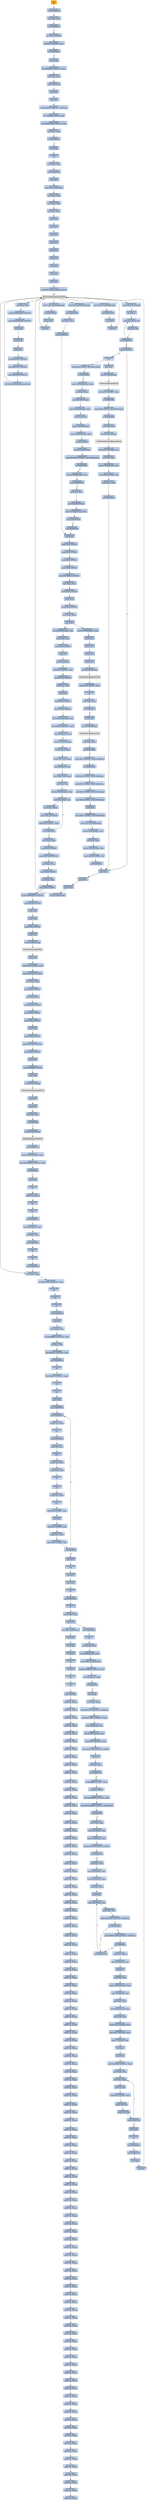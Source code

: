 digraph G {
node[shape=rectangle,style=filled,fillcolor=lightsteelblue,color=lightsteelblue]
bgcolor="transparent"
a0x0044b000cld_[label="start\ncld ",color="lightgrey",fillcolor="orange"];
a0x0044b001call_0x0044b025[label="0x0044b001\ncall 0x0044b025"];
a0x0044b025testl_eax_eax[label="0x0044b025\ntestl %eax, %eax"];
a0x0044b027jne_0x0044b032[label="0x0044b027\njne 0x0044b032"];
a0x0044b029int_0x2eUINT8[label="0x0044b029\nint $0x2e<UINT8>"];
a0x0044b02bshll_0x1fUINT8_eax[label="0x0044b02b\nshll $0x1f<UINT8>, %eax"];
a0x0044b02ejns_0x0044b04d[label="0x0044b02e\njns 0x0044b04d"];
a0x0044b04dpushl_ebp[label="0x0044b04d\npushl %ebp"];
a0x0044b04emovl_0x4000UINT32_eax[label="0x0044b04e\nmovl $0x4000<UINT32>, %eax"];
a0x0044b053subl_ecx_ecx[label="0x0044b053\nsubl %ecx, %ecx"];
a0x0044b055pushl_0x4esp_[label="0x0044b055\npushl 0x4(%esp)"];
a0x0044b059popl_ebp[label="0x0044b059\npopl %ebp"];
a0x0044b05anegl_ecx[label="0x0044b05a\nnegl %ecx"];
a0x0044b05csubl_0x8006UINT32_0x4esp_[label="0x0044b05c\nsubl $0x8006<UINT32>, 0x4(%esp)"];
a0x0044b064leal__384ecxeax__eax[label="0x0044b064\nleal -384(%ecx,%eax), %eax"];
a0x0044b06bsubl_0x301006UINT32_ebp[label="0x0044b06b\nsubl $0x301006<UINT32>, %ebp"];
a0x0044b071testl_eax_eax[label="0x0044b071\ntestl %eax, %eax"];
a0x0044b073jns_0x0044b023[label="0x0044b073\njns 0x0044b023"];
a0x0044b023popl_ebp[label="0x0044b023\npopl %ebp"];
a0x0044b024ret[label="0x0044b024\nret"];
a0x00443000movl_edx_edx[label="0x00443000\nmovl %edx, %edx"];
a0x00443002call_0x00443014[label="0x00443002\ncall 0x00443014"];
a0x00443014pushl_fs_0[label="0x00443014\npushl %fs:0"];
a0x0044301aaddl_esp_0x00443060[label="0x0044301a\naddl %esp, 0x00443060"];
a0x00443020movl_eax_eax[label="0x00443020\nmovl %eax, %eax"];
a0x00443022movl_esp_fs_0[label="0x00443022\nmovl %esp, %fs:0"];
a0x00443028xorl_ecx_ecx[label="0x00443028\nxorl %ecx, %ecx"];
a0x0044302apushl_ecx[label="0x0044302a\npushl %ecx"];
a0x0044302bpushl_ecx[label="0x0044302b\npushl %ecx"];
a0x0044302cpushl_ecx[label="0x0044302c\npushl %ecx"];
a0x0044302dpushl_ecx[label="0x0044302d\npushl %ecx"];
a0x0044302epushl_ecx[label="0x0044302e\npushl %ecx"];
a0x0044302fpushl_ecx[label="0x0044302f\npushl %ecx"];
a0x00443030pushl_ecx[label="0x00443030\npushl %ecx"];
a0x00443031pushl_ecx[label="0x00443031\npushl %ecx"];
a0x00443032pushl_ecx[label="0x00443032\npushl %ecx"];
a0x00443033call_GetProcAddress_kernel32_dll[label="0x00443033\ncall GetProcAddress@kernel32.dll"];
GetProcAddress_kernel32_dll[label="GetProcAddress@kernel32.dll",color="lightgrey",fillcolor="lightgrey"];
a0x00443039xorl_ebx_ebx[label="0x00443039\nxorl %ebx, %ebx"];
a0x0044303bpushl_0x80000000UINT32[label="0x0044303b\npushl $0x80000000<UINT32>"];
a0x00443040pushl_0x80000000UINT32[label="0x00443040\npushl $0x80000000<UINT32>"];
a0x00443045pushl_ebx[label="0x00443045\npushl %ebx"];
a0x00443046pushl_ebx[label="0x00443046\npushl %ebx"];
a0x00443047pushl_ebx[label="0x00443047\npushl %ebx"];
a0x00443048pushl_0x100UINT32[label="0x00443048\npushl $0x100<UINT32>"];
a0x0044304dpushl_0x100UINT32[label="0x0044304d\npushl $0x100<UINT32>"];
a0x00443052pushl_0x1000UINT32[label="0x00443052\npushl $0x1000<UINT32>"];
a0x00443057call_GetProcAddress_kernel32_dll[label="0x00443057\ncall GetProcAddress@kernel32.dll"];
a0x0044305dmovl_eax_eax[label="0x0044305d\nmovl %eax, %eax"];
a0x0044305fmovl_0x12ffbcUINT32_esp[label="0x0044305f\nmovl $0x12ffbc<UINT32>, %esp"];
a0x00443064nop_[label="0x00443064\nnop "];
a0x00443065cmc_[label="0x00443065\ncmc "];
a0x00443066stc_[label="0x00443066\nstc "];
a0x00443067call_0x00443080[label="0x00443067\ncall 0x00443080"];
a0x00443080popl_edi[label="0x00443080\npopl %edi"];
a0x00443081xchgl_ebx_ebx[label="0x00443081\nxchgl %ebx, %ebx"];
a0x00443083subl_0xffffff97UINT32_edi[label="0x00443083\nsubl $0xffffff97<UINT32>, %edi"];
a0x00443089xorl_esi_esi[label="0x00443089\nxorl %esi, %esi"];
a0x0044308bxorl_0x29ccUINT32_esi[label="0x0044308b\nxorl $0x29cc<UINT32>, %esi"];
a0x00443091jmp_0x00443093[label="0x00443091\njmp 0x00443093"];
a0x00443093cld_[label="0x00443093\ncld "];
a0x00443094movl_0xb7UINT32_ebx[label="0x00443094\nmovl $0xb7<UINT32>, %ebx"];
a0x00443099cld_[label="0x00443099\ncld "];
a0x0044309anop_[label="0x0044309a\nnop "];
a0x0044309bpushl_edi[label="0x0044309b\npushl %edi"];
a0x0044309cjmp_0x0044309e[label="0x0044309c\njmp 0x0044309e"];
a0x0044309ecall_0x00443071[label="0x0044309e\ncall 0x00443071"];
a0x00443071xchgb_al_edi_[label="0x00443071\nxchgb %al, (%edi)"];
a0x00443073cmc_[label="0x00443073\ncmc "];
a0x00443074jmp_0x00443076[label="0x00443074\njmp 0x00443076"];
a0x00443076subw_bx_ax[label="0x00443076\nsubw %bx, %ax"];
a0x00443079nop_[label="0x00443079\nnop "];
a0x0044307axchgb_al_edi_[label="0x0044307a\nxchgb %al, (%edi)"];
a0x0044307cxchgl_ebx_ebx[label="0x0044307c\nxchgl %ebx, %ebx"];
a0x0044307ecld_[label="0x0044307e\ncld "];
a0x0044307fret[label="0x0044307f\nret"];
a0x004430a3xchgl_ebx_ebx[label="0x004430a3\nxchgl %ebx, %ebx"];
a0x004430a5cmc_[label="0x004430a5\ncmc "];
a0x004430a6addl_0x1UINT8_edi[label="0x004430a6\naddl $0x1<UINT8>, %edi"];
a0x004430a9incl_ebx[label="0x004430a9\nincl %ebx"];
a0x004430aasubl_0x1UINT8_esi[label="0x004430aa\nsubl $0x1<UINT8>, %esi"];
a0x004430adxchgl_ebx_ebx[label="0x004430ad\nxchgl %ebx, %ebx"];
a0x004430afcmpl_0x0UINT8_esi[label="0x004430af\ncmpl $0x0<UINT8>, %esi"];
a0x004430b2ja_0x0044309e[label="0x004430b2\nja 0x0044309e"];
a0x004430b4popl_edi[label="0x004430b4\npopl %edi"];
a0x004430b5nop_[label="0x004430b5\nnop "];
a0x004430b6popl_fs_0[label="0x004430b6\npopl %fs:0"];
a0x004430bdpopl_ebx[label="0x004430bd\npopl %ebx"];
a0x004430becld_[label="0x004430be\ncld "];
a0x004430bfjmp_0x004430c1[label="0x004430bf\njmp 0x004430c1"];
a0x004430c1stc_[label="0x004430c1\nstc "];
a0x004430c2movl_ebx_ebx[label="0x004430c2\nmovl %ebx, %ebx"];
a0x004430c4jmp_edi[label="0x004430c4\njmp %edi"];
a0x004430d5call_0x004430da[label="0x004430d5\ncall 0x004430da"];
a0x004430dacld_[label="0x004430da\ncld "];
a0x004430dbmovl_esp__eax[label="0x004430db\nmovl (%esp), %eax"];
a0x004430demovl_0x29bbeax__ecx[label="0x004430de\nmovl 0x29bb(%eax), %ecx"];
a0x004430e4movl_ebx_0x3303eax_[label="0x004430e4\nmovl %ebx, 0x3303(%eax)"];
a0x004430eaandl_0x400000UINT32_ecx[label="0x004430ea\nandl $0x400000<UINT32>, %ecx"];
a0x004430f0movl_0x4esp__ebx[label="0x004430f0\nmovl 0x4(%esp), %ebx"];
a0x004430f4je_0x00443122[label="0x004430f4\nje 0x00443122"];
a0x00443122pushl_ebp[label="0x00443122\npushl %ebp"];
a0x00443123movl_eax_ebp[label="0x00443123\nmovl %eax, %ebp"];
a0x00443125subl_0x7b11UINT32_0x4esp_[label="0x00443125\nsubl $0x7b11<UINT32>, 0x4(%esp)"];
a0x0044312dsubl_0x101005UINT32_ebp[label="0x0044312d\nsubl $0x101005<UINT32>, %ebp"];
a0x00443133movl_0x4esp__edi[label="0x00443133\nmovl 0x4(%esp), %edi"];
a0x00443137leal_0x1039ccebp__esi[label="0x00443137\nleal 0x1039cc(%ebp), %esi"];
a0x0044313dmovl_0x0UINT32_ecx[label="0x0044313d\nmovl $0x0<UINT32>, %ecx"];
a0x00443142repz_movsb_ds_esi__es_edi_[label="0x00443142\nrepz movsb %ds:(%esi), %es:(%edi)"];
a0x00443144sldt_cx[label="0x00443144\nsldt %cx"];
a0x00443147testl_ecx_ecx[label="0x00443147\ntestl %ecx, %ecx"];
a0x00443149jne_0x00443150[label="0x00443149\njne 0x00443150"];
a0x0044314borl_0xffffffffUINT8_eax[label="0x0044314b\norl $0xffffffff<UINT8>, %eax"];
a0x0044314eint_0x2eUINT8[label="0x0044314e\nint $0x2e<UINT8>"];
a0x00443150andl_0xfffff000UINT32_ebx[label="0x00443150\nandl $0xfffff000<UINT32>, %ebx"];
a0x00443156cmpl_0x73696854UINT32_0x4eebx_[label="0x00443156\ncmpl $0x73696854<UINT32>, 0x4e(%ebx)"];
a0x0044315dje_0x00443167[label="0x0044315d\nje 0x00443167"];
a0x00443167movl_ebx_eax[label="0x00443167\nmovl %ebx, %eax"];
a0x00443169addl_0x3cebx__eax[label="0x00443169\naddl 0x3c(%ebx), %eax"];
a0x0044316cmovl_0x78eax__edx[label="0x0044316c\nmovl 0x78(%eax), %edx"];
a0x0044316fcmpw_0x4550UINT16_eax_[label="0x0044316f\ncmpw $0x4550<UINT16>, (%eax)"];
a0x00443174jne_0x0044315f[label="0x00443174\njne 0x0044315f"];
a0x00443176addl_ebx_edx[label="0x00443176\naddl %ebx, %edx"];
a0x00443178movl_0x20edx__esi[label="0x00443178\nmovl 0x20(%edx), %esi"];
a0x0044317bmovl_0x18edx__ecx[label="0x0044317b\nmovl 0x18(%edx), %ecx"];
a0x0044317eaddl_ebx_esi[label="0x0044317e\naddl %ebx, %esi"];
a0x00443180pushl_ecx[label="0x00443180\npushl %ecx"];
a0x00443181lodsl_ds_esi__eax[label="0x00443181\nlodsl %ds:(%esi), %eax"];
a0x00443182addl_ebx_eax[label="0x00443182\naddl %ebx, %eax"];
a0x00443184cmpw_0x5074UINT16_0x2eax_[label="0x00443184\ncmpw $0x5074<UINT16>, 0x2(%eax)"];
a0x0044318ajne_0x00443195[label="0x0044318a\njne 0x00443195"];
a0x00443195loop_0x00443181[label="0x00443195\nloop 0x00443181"];
a0x0044318ccmpl_0x6441636fUINT32_0x5eax_[label="0x0044318c\ncmpl $0x6441636f<UINT32>, 0x5(%eax)"];
a0x00443193je_0x0044319a[label="0x00443193\nje 0x0044319a"];
a0x0044319asubl_ecx_esp_[label="0x0044319a\nsubl %ecx, (%esp)"];
a0x0044319dmovl_0x24edx__esi[label="0x0044319d\nmovl 0x24(%edx), %esi"];
a0x004431a0popl_ecx[label="0x004431a0\npopl %ecx"];
a0x004431a1addl_ebx_esi[label="0x004431a1\naddl %ebx, %esi"];
a0x004431a3movzwl_esiecx2__eax[label="0x004431a3\nmovzwl (%esi,%ecx,2), %eax"];
a0x004431a7movl_0x1cedx__edi[label="0x004431a7\nmovl 0x1c(%edx), %edi"];
a0x004431aaaddl_ebx_edi[label="0x004431aa\naddl %ebx, %edi"];
a0x004431acmovl_edieax4__esi[label="0x004431ac\nmovl (%edi,%eax,4), %esi"];
a0x004431afaddl_ebx_esi[label="0x004431af\naddl %ebx, %esi"];
a0x004431b1leal_0x101137ebp__eax[label="0x004431b1\nleal 0x101137(%ebp), %eax"];
a0x004431b7leal_0x101120ebp__ecx[label="0x004431b7\nleal 0x101120(%ebp), %ecx"];
a0x004431bdmovw__25eax__dx[label="0x004431bd\nmovw -25(%eax), %dx"];
a0x004431c1call_ecx[label="0x004431c1\ncall %ecx"];
a0x004431f5pushl_ebx[label="0x004431f5\npushl %ebx"];
a0x004431f6movl_0x2889UINT32_ecx[label="0x004431f6\nmovl $0x2889<UINT32>, %ecx"];
a0x004431fbmovl_edx_ebx[label="0x004431fb\nmovl %edx, %ebx"];
a0x004431fdxorb_dl_eax_[label="0x004431fd\nxorb %dl, (%eax)"];
a0x004431ffsubb_bl_dl[label="0x004431ff\nsubb %bl, %dl"];
a0x00443201addl_0x1UINT8_eax[label="0x00443201\naddl $0x1<UINT8>, %eax"];
a0x00443204xchgb_bl_bh[label="0x00443204\nxchgb %bl, %bh"];
a0x00443206xchgb_dl_dh[label="0x00443206\nxchgb %dl, %dh"];
a0x00443208loop_0x004431fd[label="0x00443208\nloop 0x004431fd"];
a0x0044320apopl_ebx[label="0x0044320a\npopl %ebx"];
a0x0044320bret[label="0x0044320b\nret"];
a0x004431c3jmp_0x0044320c[label="0x004431c3\njmp 0x0044320c"];
a0x0044320ccall_0x0044321d[label="0x0044320c\ncall 0x0044321d"];
a0x0044321dpushl_ebx[label="0x0044321d\npushl %ebx"];
a0x0044321ecall_esi[label="0x0044321e\ncall %esi"];
a0x00443220movl_eax_0x103e62ebp_[label="0x00443220\nmovl %eax, 0x103e62(%ebp)"];
a0x00443226call_0x00443238[label="0x00443226\ncall 0x00443238"];
a0x00443238pushl_ebx[label="0x00443238\npushl %ebx"];
a0x00443239call_esi[label="0x00443239\ncall %esi"];
a0x0044323bmovl_eax_0x103e66ebp_[label="0x0044323b\nmovl %eax, 0x103e66(%ebp)"];
a0x00443241call_0x00443253[label="0x00443241\ncall 0x00443253"];
a0x00443253pushl_ebx[label="0x00443253\npushl %ebx"];
a0x00443254call_esi[label="0x00443254\ncall %esi"];
a0x00443256movl_eax_0x103e6aebp_[label="0x00443256\nmovl %eax, 0x103e6a(%ebp)"];
a0x0044325ccall_0x00443634[label="0x0044325c\ncall 0x00443634"];
a0x00443634xorl_ecx_ecx[label="0x00443634\nxorl %ecx, %ecx"];
a0x00443636call_0x00443615[label="0x00443636\ncall 0x00443615"];
a0x00443615popl_edx[label="0x00443615\npopl %edx"];
a0x00443616pushl_0x0UINT8[label="0x00443616\npushl $0x0<UINT8>"];
a0x00443618pushl_0x0UINT8[label="0x00443618\npushl $0x0<UINT8>"];
a0x0044361apushl_0x0UINT8[label="0x0044361a\npushl $0x0<UINT8>"];
a0x0044361cpushl_0x0UINT8[label="0x0044361c\npushl $0x0<UINT8>"];
a0x0044361epushl_0x40001UINT32[label="0x0044361e\npushl $0x40001<UINT32>"];
a0x00443623movl_esp_eax[label="0x00443623\nmovl %esp, %eax"];
a0x00443625pushl_0x0UINT8[label="0x00443625\npushl $0x0<UINT8>"];
a0x00443627pushl_eax[label="0x00443627\npushl %eax"];
a0x00443628pushl_0xcUINT8[label="0x00443628\npushl $0xc<UINT8>"];
a0x0044362amovl_esp_eax[label="0x0044362a\nmovl %esp, %eax"];
a0x0044362cjmp_edx[label="0x0044362c\njmp %edx"];
a0x0044363bleal_0x101559ebp__edx[label="0x0044363b\nleal 0x101559(%ebp), %edx"];
a0x00443641pushl_edx[label="0x00443641\npushl %edx"];
a0x00443642pushl_ecx[label="0x00443642\npushl %ecx"];
a0x00443643pushl_ecx[label="0x00443643\npushl %ecx"];
a0x00443644pushl_eax[label="0x00443644\npushl %eax"];
a0x00443645call_0x103e66ebp_[label="0x00443645\ncall 0x103e66(%ebp)"];
CreateEventA_kernel32_dll[label="CreateEventA@kernel32.dll",color="lightgrey",fillcolor="lightgrey"];
a0x0044364baddl_0x20UINT8_esp[label="0x0044364b\naddl $0x20<UINT8>, %esp"];
a0x0044364eret[label="0x0044364e\nret"];
a0x00443261testl_eax_eax[label="0x00443261\ntestl %eax, %eax"];
a0x00443263je_0x004431c5[label="0x00443263\nje 0x004431c5"];
a0x00443269pushl_eax[label="0x00443269\npushl %eax"];
a0x0044326acall_0x103e6aebp_[label="0x0044326a\ncall 0x103e6a(%ebp)"];
GetLastError_kernel32_dll[label="GetLastError@kernel32.dll",color="lightgrey",fillcolor="lightgrey"];
a0x00443270testl_eax_eax[label="0x00443270\ntestl %eax, %eax"];
a0x00443272jne_0x00443609[label="0x00443272\njne 0x00443609"];
a0x00443278cmpb_0x1UINT8_0x10153febp_[label="0x00443278\ncmpb $0x1<UINT8>, 0x10153f(%ebp)"];
a0x0044327fjne_0x00443295[label="0x0044327f\njne 0x00443295"];
a0x00443295andl_0x0UINT8_0x101598ebp_[label="0x00443295\nandl $0x0<UINT8>, 0x101598(%ebp)"];
a0x0044329candl_0x0UINT8_0x101588ebp_[label="0x0044329c\nandl $0x0<UINT8>, 0x101588(%ebp)"];
a0x004432a3andl_0x0UINT8_0x10158cebp_[label="0x004432a3\nandl $0x0<UINT8>, 0x10158c(%ebp)"];
a0x004432aaandl_0x0UINT8_0x101590ebp_[label="0x004432aa\nandl $0x0<UINT8>, 0x101590(%ebp)"];
a0x004432b1pushl_edi[label="0x004432b1\npushl %edi"];
a0x004432b2movb_0x1UINT8_0x1012d4ebp_[label="0x004432b2\nmovb $0x1<UINT8>, 0x1012d4(%ebp)"];
a0x004432b9movl_esi_0x103e6eebp_[label="0x004432b9\nmovl %esi, 0x103e6e(%ebp)"];
a0x004432bfleal_0x101604ebp__esi[label="0x004432bf\nleal 0x101604(%ebp), %esi"];
a0x004432c5xorl_ecx_ecx[label="0x004432c5\nxorl %ecx, %ecx"];
a0x004432c7leal_0x103e7aebp__edi[label="0x004432c7\nleal 0x103e7a(%ebp), %edi"];
a0x004432cdmovb_0x20UINT8_cl[label="0x004432cd\nmovb $0x20<UINT8>, %cl"];
a0x004432cfcall_0x00443671[label="0x004432cf\ncall 0x00443671"];
a0x00443671pushl_ecx[label="0x00443671\npushl %ecx"];
a0x00443672pushl_esi[label="0x00443672\npushl %esi"];
a0x00443673pushl_ebx[label="0x00443673\npushl %ebx"];
a0x00443674call_0x103e6eebp_[label="0x00443674\ncall 0x103e6e(%ebp)"];
a0x0044367astosl_eax_es_edi_[label="0x0044367a\nstosl %eax, %es:(%edi)"];
a0x0044367bpopl_ecx[label="0x0044367b\npopl %ecx"];
a0x0044367clodsb_ds_esi__al[label="0x0044367c\nlodsb %ds:(%esi), %al"];
a0x0044367dtestb_al_al[label="0x0044367d\ntestb %al, %al"];
a0x0044367fjne_0x0044367c[label="0x0044367f\njne 0x0044367c"];
a0x00443681loop_0x00443671[label="0x00443681\nloop 0x00443671"];
a0x00443683ret[label="0x00443683\nret"];
a0x004432d4popl_edi[label="0x004432d4\npopl %edi"];
a0x004432d5call_0x103ebaebp_[label="0x004432d5\ncall 0x103eba(%ebp)"];
GetVersion_kernel32_dll[label="GetVersion@kernel32.dll",color="lightgrey",fillcolor="lightgrey"];
a0x004432dbshrl_0x1fUINT8_eax[label="0x004432db\nshrl $0x1f<UINT8>, %eax"];
a0x004432deje_0x004433b8[label="0x004432de\nje 0x004433b8"];
a0x004433b8cmpl_0x0UINT8_0x103e92ebp_[label="0x004433b8\ncmpl $0x0<UINT8>, 0x103e92(%ebp)"];
a0x004433bfje_0x00443609[label="0x004433bf\nje 0x00443609"];
a0x004433c5call_0x004433d0[label="0x004433c5\ncall 0x004433d0"];
a0x004433d0call_0x103eaeebp_[label="0x004433d0\ncall 0x103eae(%ebp)"];
GetModuleHandleA_kernel32_dll[label="GetModuleHandleA@kernel32.dll",color="lightgrey",fillcolor="lightgrey"];
a0x004433d6leal_0x1017deebp__esi[label="0x004433d6\nleal 0x1017de(%ebp), %esi"];
a0x004433dcxorl_ecx_ecx[label="0x004433dc\nxorl %ecx, %ecx"];
a0x004433deleal_0x103efaebp__edi[label="0x004433de\nleal 0x103efa(%ebp), %edi"];
a0x004433e4movb_0xeUINT8_cl[label="0x004433e4\nmovb $0xe<UINT8>, %cl"];
a0x004433e6xchgl_eax_ebx[label="0x004433e6\nxchgl %eax, %ebx"];
a0x004433e7call_0x00443671[label="0x004433e7\ncall 0x00443671"];
a0x004433eccmpl_0x0UINT8_0x103f2eebp_[label="0x004433ec\ncmpl $0x0<UINT8>, 0x103f2e(%ebp)"];
a0x004433f3je_0x00443609[label="0x004433f3\nje 0x00443609"];
a0x004433f9movl_0x103efeebp__eax[label="0x004433f9\nmovl 0x103efe(%ebp), %eax"];
a0x004433ffpushl_0x1eax_[label="0x004433ff\npushl 0x1(%eax)"];
a0x00443402popl_0x103917ebp_[label="0x00443402\npopl 0x103917(%ebp)"];
a0x00443408movl_0x103f16ebp__eax[label="0x00443408\nmovl 0x103f16(%ebp), %eax"];
a0x0044340epushl_0x1eax_[label="0x0044340e\npushl 0x1(%eax)"];
a0x00443411popl_0x103964ebp_[label="0x00443411\npopl 0x103964(%ebp)"];
a0x00443417movl_0x103f02ebp__eax[label="0x00443417\nmovl 0x103f02(%ebp), %eax"];
a0x0044341dpushl_0x1eax_[label="0x0044341d\npushl 0x1(%eax)"];
a0x00443420popl_0x10396bebp_[label="0x00443420\npopl 0x10396b(%ebp)"];
a0x00443426cmpl_0x10000UINT32_0x10396bebp_[label="0x00443426\ncmpl $0x10000<UINT32>, 0x10396b(%ebp)"];
a0x00443430jae_0x00443609[label="0x00443430\njae 0x00443609"];
a0x00443436movl_0x103f06ebp__ecx[label="0x00443436\nmovl 0x103f06(%ebp), %ecx"];
a0x0044343cjecxz_0x00443458[label="0x0044343c\njecxz 0x00443458"];
a0x0044343epushl_0x1ecx_[label="0x0044343e\npushl 0x1(%ecx)"];
a0x00443441popl_0x103978ebp_[label="0x00443441\npopl 0x103978(%ebp)"];
a0x00443447movl_0x103f0eebp__ecx[label="0x00443447\nmovl 0x103f0e(%ebp), %ecx"];
a0x0044344djecxz_0x00443458[label="0x0044344d\njecxz 0x00443458"];
a0x00443458call_0x00443615[label="0x00443458\ncall 0x00443615"];
a0x0044345dleal_0x103f84ebp__edi[label="0x0044345d\nleal 0x103f84(%ebp), %edi"];
a0x00443463movl_edi_ecx[label="0x00443463\nmovl %edi, %ecx"];
a0x00443465pushl_0x0UINT8[label="0x00443465\npushl $0x0<UINT8>"];
a0x00443467negb_cl[label="0x00443467\nnegb %cl"];
a0x00443469pushl_0x4eax_[label="0x00443469\npushl 0x4(%eax)"];
a0x0044346candl_0x3UINT8_ecx[label="0x0044346c\nandl $0x3<UINT8>, %ecx"];
a0x0044346fpushl_0x40UINT8[label="0x0044346f\npushl $0x40<UINT8>"];
a0x00443471addl_ecx_edi[label="0x00443471\naddl %ecx, %edi"];
a0x00443473pushl_edi[label="0x00443473\npushl %edi"];
a0x00443474pushl_0x0UINT8[label="0x00443474\npushl $0x0<UINT8>"];
a0x00443476pushl_0x18UINT8[label="0x00443476\npushl $0x18<UINT8>"];
a0x00443478leal_0x1015ebebp__esi[label="0x00443478\nleal 0x1015eb(%ebp), %esi"];
a0x0044347emovl_0x19UINT32_ecx[label="0x0044347e\nmovl $0x19<UINT32>, %ecx"];
a0x00443483leal__2ecx2__eax[label="0x00443483\nleal -2(,%ecx,2), %eax"];
a0x0044348astosw_ax_es_edi_[label="0x0044348a\nstosw %ax, %es:(%edi)"];
a0x0044348cleal_ecx2__eax[label="0x0044348c\nleal (,%ecx,2), %eax"];
a0x00443493stosw_ax_es_edi_[label="0x00443493\nstosw %ax, %es:(%edi)"];
a0x00443495leal_0x4edi__eax[label="0x00443495\nleal 0x4(%edi), %eax"];
a0x00443498stosl_eax_es_edi_[label="0x00443498\nstosl %eax, %es:(%edi)"];
a0x00443499xorb_ah_ah[label="0x00443499\nxorb %ah, %ah"];
a0x0044349bleal_0x103e30ebp__edx[label="0x0044349b\nleal 0x103e30(%ebp), %edx"];
a0x004434a1lodsb_ds_esi__al[label="0x004434a1\nlodsb %ds:(%esi), %al"];
a0x004434a2movw_ax_edx_[label="0x004434a2\nmovw %ax, (%edx)"];
a0x004434a5stosw_ax_es_edi_[label="0x004434a5\nstosw %ax, %es:(%edi)"];
a0x004434a7addl_0x2UINT8_edx[label="0x004434a7\naddl $0x2<UINT8>, %edx"];
a0x004434aaloop_0x004434a1[label="0x004434aa\nloop 0x004434a1"];
a0x004434acmovl_esp_edx[label="0x004434ac\nmovl %esp, %edx"];
a0x004434aepushl_0x0UINT8[label="0x004434ae\npushl $0x0<UINT8>"];
a0x004434b0pushl_0x7328UINT32[label="0x004434b0\npushl $0x7328<UINT32>"];
a0x004434b5movl_esp_ecx[label="0x004434b5\nmovl %esp, %ecx"];
a0x004434b7pushl_0x0UINT8[label="0x004434b7\npushl $0x0<UINT8>"];
a0x004434b9movl_esp_eax[label="0x004434b9\nmovl %esp, %eax"];
a0x004434bbpushl_0x0UINT8[label="0x004434bb\npushl $0x0<UINT8>"];
a0x004434bdpushl_0x8000000UINT32[label="0x004434bd\npushl $0x8000000<UINT32>"];
a0x004434c2pushl_0x40UINT8[label="0x004434c2\npushl $0x40<UINT8>"];
a0x004434c4pushl_ecx[label="0x004434c4\npushl %ecx"];
a0x004434c5pushl_edx[label="0x004434c5\npushl %edx"];
a0x004434c6pushl_0xeUINT8[label="0x004434c6\npushl $0xe<UINT8>"];
a0x004434c8pushl_eax[label="0x004434c8\npushl %eax"];
a0x004434c9call_0x103f0aebp_[label="0x004434c9\ncall 0x103f0a(%ebp)"];
NtCreateSection_NTDLL[label="NtCreateSection@NTDLL",color="lightgrey",fillcolor="lightgrey"];
a0x004434cfpopl_eax[label="0x004434cf\npopl %eax"];
a0x004434d0addl_0x40UINT8_esp[label="0x004434d0\naddl $0x40<UINT8>, %esp"];
a0x004434d3pushl_0x7328UINT32[label="0x004434d3\npushl $0x7328<UINT32>"];
a0x004434d8movl_esp_edx[label="0x004434d8\nmovl %esp, %edx"];
a0x004434dapushl_0x0UINT8[label="0x004434da\npushl $0x0<UINT8>"];
a0x004434dcmovl_esp_ecx[label="0x004434dc\nmovl %esp, %ecx"];
a0x004434depushl_0x40UINT8[label="0x004434de\npushl $0x40<UINT8>"];
a0x004434e0pushl_0x0UINT8[label="0x004434e0\npushl $0x0<UINT8>"];
a0x004434e2pushl_0x2UINT8[label="0x004434e2\npushl $0x2<UINT8>"];
a0x004434e4pushl_edx[label="0x004434e4\npushl %edx"];
a0x004434e5pushl_0x0UINT8[label="0x004434e5\npushl $0x0<UINT8>"];
a0x004434e7pushl_0x7328UINT32[label="0x004434e7\npushl $0x7328<UINT32>"];
a0x004434ecpushl_0x0UINT8[label="0x004434ec\npushl $0x0<UINT8>"];
a0x004434eepushl_ecx[label="0x004434ee\npushl %ecx"];
a0x004434efpushl_0xffffffffUINT8[label="0x004434ef\npushl $0xffffffff<UINT8>"];
a0x004434f1pushl_eax[label="0x004434f1\npushl %eax"];
a0x004434f2call_0x103f12ebp_[label="0x004434f2\ncall 0x103f12(%ebp)"];
NtMapViewOfSection_NTDLL[label="NtMapViewOfSection@NTDLL",color="lightgrey",fillcolor="lightgrey"];
a0x004434f8popl_edi[label="0x004434f8\npopl %edi"];
a0x004434f9popl_ecx[label="0x004434f9\npopl %ecx"];
a0x004434fatestl_edi_edi[label="0x004434fa\ntestl %edi, %edi"];
a0x004434fcje_0x00443609[label="0x004434fc\nje 0x00443609"];
a0x00443609call_0x103e62ebp_[label="0x00443609\ncall 0x103e62(%ebp)"];
CloseHandle_kernel32_dll[label="CloseHandle@kernel32.dll",color="lightgrey",fillcolor="lightgrey"];
a0x0044360fjmp_0x004431c5[label="0x0044360f\njmp 0x004431c5"];
a0x004431c5movl_0x1039c0ebp__eax[label="0x004431c5\nmovl 0x1039c0(%ebp), %eax"];
a0x004431cbandl_0x400000UINT32_eax[label="0x004431cb\nandl $0x400000<UINT32>, %eax"];
a0x004431d0je_0x004431f1[label="0x004431d0\nje 0x004431f1"];
a0x004431f1popl_ebp[label="0x004431f1\npopl %ebp"];
a0x004431f2ret[label="0x004431f2\nret"];
a0x00007328addb_al_eax_[label="0x00007328\naddb %al, (%eax)"];
a0x00443007stc_[label="0x00443007\nstc "];
a0x00443008cmc_[label="0x00443008\ncmc "];
a0x00443009call_0x004430c7[label="0x00443009\ncall 0x004430c7"];
a0x004430c7movl_0x10esp__ecx[label="0x004430c7\nmovl 0x10(%esp), %ecx"];
a0x004430cbxorl_eax_eax[label="0x004430cb\nxorl %eax, %eax"];
a0x004430cdpopl_0xb8ecx_[label="0x004430cd\npopl 0xb8(%ecx)"];
a0x004430d3ret[label="0x004430d3\nret"];
a0x0044300ecld_[label="0x0044300e\ncld "];
a0x0044300fjmp_0x0044305d[label="0x0044300f\njmp 0x0044305d"];
a0x004430d5xorl_ecx_0x47eax_[label="0x004430d5\nxorl %ecx, 0x47(%eax)"];
a0x004430d8incl_esi[label="0x004430d8\nincl %esi"];
a0x004430d9incl_ebp[label="0x004430d9\nincl %ebp"];
a0x004430daincl_eax[label="0x004430da\nincl %eax"];
a0x004430dbinto_[label="0x004430db\ninto "];
a0x004430dcincl_esi[label="0x004430dc\nincl %esi"];
a0x004430ddlret[label="0x004430dd\nlret"];
a0x7c8000c0nop_[label="0x7c8000c0\nnop "];
a0x7c8000c1call_0x63d7f9f4[label="0x7c8000c1\ncall 0x63d7f9f4"];
a0x63d7f9f4addb_al_eax_[label="0x63d7f9f4\naddb %al, (%eax)"];
a0x63d7f9f6addb_al_eax_[label="0x63d7f9f6\naddb %al, (%eax)"];
a0x63d7f9f8addb_al_eax_[label="0x63d7f9f8\naddb %al, (%eax)"];
a0x63d7f9faaddb_al_eax_[label="0x63d7f9fa\naddb %al, (%eax)"];
a0x63d7f9fcaddb_al_eax_[label="0x63d7f9fc\naddb %al, (%eax)"];
a0x63d7f9feaddb_al_eax_[label="0x63d7f9fe\naddb %al, (%eax)"];
a0x63d7fa00addb_al_eax_[label="0x63d7fa00\naddb %al, (%eax)"];
a0x63d7fa02addb_al_eax_[label="0x63d7fa02\naddb %al, (%eax)"];
a0x63d7fa04addb_al_eax_[label="0x63d7fa04\naddb %al, (%eax)"];
a0x63d7fa06addb_al_eax_[label="0x63d7fa06\naddb %al, (%eax)"];
a0x63d7fa08addb_al_eax_[label="0x63d7fa08\naddb %al, (%eax)"];
a0x63d7fa0aaddb_al_eax_[label="0x63d7fa0a\naddb %al, (%eax)"];
a0x63d7fa0caddb_al_eax_[label="0x63d7fa0c\naddb %al, (%eax)"];
a0x63d7fa0eaddb_al_eax_[label="0x63d7fa0e\naddb %al, (%eax)"];
a0x63d7fa10addb_al_eax_[label="0x63d7fa10\naddb %al, (%eax)"];
a0x63d7fa12addb_al_eax_[label="0x63d7fa12\naddb %al, (%eax)"];
a0x63d7fa14addb_al_eax_[label="0x63d7fa14\naddb %al, (%eax)"];
a0x63d7fa16addb_al_eax_[label="0x63d7fa16\naddb %al, (%eax)"];
a0x63d7fa18addb_al_eax_[label="0x63d7fa18\naddb %al, (%eax)"];
a0x63d7fa1aaddb_al_eax_[label="0x63d7fa1a\naddb %al, (%eax)"];
a0x63d7fa1caddb_al_eax_[label="0x63d7fa1c\naddb %al, (%eax)"];
a0x63d7fa1eaddb_al_eax_[label="0x63d7fa1e\naddb %al, (%eax)"];
a0x63d7fa20addb_al_eax_[label="0x63d7fa20\naddb %al, (%eax)"];
a0x63d7fa22addb_al_eax_[label="0x63d7fa22\naddb %al, (%eax)"];
a0x63d7fa24addb_al_eax_[label="0x63d7fa24\naddb %al, (%eax)"];
a0x63d7fa26addb_al_eax_[label="0x63d7fa26\naddb %al, (%eax)"];
a0x63d7fa28addb_al_eax_[label="0x63d7fa28\naddb %al, (%eax)"];
a0x63d7fa2aaddb_al_eax_[label="0x63d7fa2a\naddb %al, (%eax)"];
a0x63d7fa2caddb_al_eax_[label="0x63d7fa2c\naddb %al, (%eax)"];
a0x63d7fa2eaddb_al_eax_[label="0x63d7fa2e\naddb %al, (%eax)"];
a0x63d7fa30addb_al_eax_[label="0x63d7fa30\naddb %al, (%eax)"];
a0x63d7fa32addb_al_eax_[label="0x63d7fa32\naddb %al, (%eax)"];
a0x63d7fa34addb_al_eax_[label="0x63d7fa34\naddb %al, (%eax)"];
a0x63d7fa36addb_al_eax_[label="0x63d7fa36\naddb %al, (%eax)"];
a0x63d7fa38addb_al_eax_[label="0x63d7fa38\naddb %al, (%eax)"];
a0x63d7fa3aaddb_al_eax_[label="0x63d7fa3a\naddb %al, (%eax)"];
a0x63d7fa3caddb_al_eax_[label="0x63d7fa3c\naddb %al, (%eax)"];
a0x63d7fa3eaddb_al_eax_[label="0x63d7fa3e\naddb %al, (%eax)"];
a0x63d7fa40addb_al_eax_[label="0x63d7fa40\naddb %al, (%eax)"];
a0x63d7fa42addb_al_eax_[label="0x63d7fa42\naddb %al, (%eax)"];
a0x63d7fa44addb_al_eax_[label="0x63d7fa44\naddb %al, (%eax)"];
a0x63d7fa46addb_al_eax_[label="0x63d7fa46\naddb %al, (%eax)"];
a0x63d7fa48addb_al_eax_[label="0x63d7fa48\naddb %al, (%eax)"];
a0x63d7fa4aaddb_al_eax_[label="0x63d7fa4a\naddb %al, (%eax)"];
a0x63d7fa4caddb_al_eax_[label="0x63d7fa4c\naddb %al, (%eax)"];
a0x63d7fa4eaddb_al_eax_[label="0x63d7fa4e\naddb %al, (%eax)"];
a0x63d7fa50addb_al_eax_[label="0x63d7fa50\naddb %al, (%eax)"];
a0x63d7fa52addb_al_eax_[label="0x63d7fa52\naddb %al, (%eax)"];
a0x63d7fa54addb_al_eax_[label="0x63d7fa54\naddb %al, (%eax)"];
a0x63d7fa56addb_al_eax_[label="0x63d7fa56\naddb %al, (%eax)"];
a0x63d7fa58addb_al_eax_[label="0x63d7fa58\naddb %al, (%eax)"];
a0x63d7fa5aaddb_al_eax_[label="0x63d7fa5a\naddb %al, (%eax)"];
a0x63d7fa5caddb_al_eax_[label="0x63d7fa5c\naddb %al, (%eax)"];
a0x63d7fa5eaddb_al_eax_[label="0x63d7fa5e\naddb %al, (%eax)"];
a0x63d7fa60addb_al_eax_[label="0x63d7fa60\naddb %al, (%eax)"];
a0x63d7fa62addb_al_eax_[label="0x63d7fa62\naddb %al, (%eax)"];
a0x63d7fa64addb_al_eax_[label="0x63d7fa64\naddb %al, (%eax)"];
a0x63d7fa66addb_al_eax_[label="0x63d7fa66\naddb %al, (%eax)"];
a0x63d7fa68addb_al_eax_[label="0x63d7fa68\naddb %al, (%eax)"];
a0x63d7fa6aaddb_al_eax_[label="0x63d7fa6a\naddb %al, (%eax)"];
a0x63d7fa6caddb_al_eax_[label="0x63d7fa6c\naddb %al, (%eax)"];
a0x63d7fa6eaddb_al_eax_[label="0x63d7fa6e\naddb %al, (%eax)"];
a0x63d7fa70addb_al_eax_[label="0x63d7fa70\naddb %al, (%eax)"];
a0x63d7fa72addb_al_eax_[label="0x63d7fa72\naddb %al, (%eax)"];
a0x63d7fa74addb_al_eax_[label="0x63d7fa74\naddb %al, (%eax)"];
a0x63d7fa76addb_al_eax_[label="0x63d7fa76\naddb %al, (%eax)"];
a0x63d7fa78addb_al_eax_[label="0x63d7fa78\naddb %al, (%eax)"];
a0x63d7fa7aaddb_al_eax_[label="0x63d7fa7a\naddb %al, (%eax)"];
a0x63d7fa7caddb_al_eax_[label="0x63d7fa7c\naddb %al, (%eax)"];
a0x63d7fa7eaddb_al_eax_[label="0x63d7fa7e\naddb %al, (%eax)"];
a0x63d7fa80addb_al_eax_[label="0x63d7fa80\naddb %al, (%eax)"];
a0x63d7fa82addb_al_eax_[label="0x63d7fa82\naddb %al, (%eax)"];
a0x63d7fa84addb_al_eax_[label="0x63d7fa84\naddb %al, (%eax)"];
a0x63d7fa86addb_al_eax_[label="0x63d7fa86\naddb %al, (%eax)"];
a0x63d7fa88addb_al_eax_[label="0x63d7fa88\naddb %al, (%eax)"];
a0x63d7fa8aaddb_al_eax_[label="0x63d7fa8a\naddb %al, (%eax)"];
a0x63d7fa8caddb_al_eax_[label="0x63d7fa8c\naddb %al, (%eax)"];
a0x63d7fa8eaddb_al_eax_[label="0x63d7fa8e\naddb %al, (%eax)"];
a0x63d7fa90addb_al_eax_[label="0x63d7fa90\naddb %al, (%eax)"];
a0x63d7fa92addb_al_eax_[label="0x63d7fa92\naddb %al, (%eax)"];
a0x63d7fa94addb_al_eax_[label="0x63d7fa94\naddb %al, (%eax)"];
a0x63d7fa96addb_al_eax_[label="0x63d7fa96\naddb %al, (%eax)"];
a0x63d7fa98addb_al_eax_[label="0x63d7fa98\naddb %al, (%eax)"];
a0x63d7fa9aaddb_al_eax_[label="0x63d7fa9a\naddb %al, (%eax)"];
a0x63d7fa9caddb_al_eax_[label="0x63d7fa9c\naddb %al, (%eax)"];
a0x63d7fa9eaddb_al_eax_[label="0x63d7fa9e\naddb %al, (%eax)"];
a0x63d7faa0addb_al_eax_[label="0x63d7faa0\naddb %al, (%eax)"];
a0x63d7faa2addb_al_eax_[label="0x63d7faa2\naddb %al, (%eax)"];
a0x63d7faa4addb_al_eax_[label="0x63d7faa4\naddb %al, (%eax)"];
a0x63d7faa6addb_al_eax_[label="0x63d7faa6\naddb %al, (%eax)"];
a0x63d7faa8addb_al_eax_[label="0x63d7faa8\naddb %al, (%eax)"];
a0x63d7faaaaddb_al_eax_[label="0x63d7faaa\naddb %al, (%eax)"];
a0x63d7faacaddb_al_eax_[label="0x63d7faac\naddb %al, (%eax)"];
a0x63d7faaeaddb_al_eax_[label="0x63d7faae\naddb %al, (%eax)"];
a0x63d7fab0addb_al_eax_[label="0x63d7fab0\naddb %al, (%eax)"];
a0x63d7fab2addb_al_eax_[label="0x63d7fab2\naddb %al, (%eax)"];
a0x63d7fab4addb_al_eax_[label="0x63d7fab4\naddb %al, (%eax)"];
a0x63d7fab6addb_al_eax_[label="0x63d7fab6\naddb %al, (%eax)"];
a0x63d7fab8addb_al_eax_[label="0x63d7fab8\naddb %al, (%eax)"];
a0x63d7fabaaddb_al_eax_[label="0x63d7faba\naddb %al, (%eax)"];
a0x63d7fabcaddb_al_eax_[label="0x63d7fabc\naddb %al, (%eax)"];
a0x0044b000cld_ -> a0x0044b001call_0x0044b025 [color="#000000"];
a0x0044b001call_0x0044b025 -> a0x0044b025testl_eax_eax [color="#000000"];
a0x0044b025testl_eax_eax -> a0x0044b027jne_0x0044b032 [color="#000000"];
a0x0044b027jne_0x0044b032 -> a0x0044b029int_0x2eUINT8 [color="#000000",label="F"];
a0x0044b029int_0x2eUINT8 -> a0x0044b02bshll_0x1fUINT8_eax [color="#000000"];
a0x0044b02bshll_0x1fUINT8_eax -> a0x0044b02ejns_0x0044b04d [color="#000000"];
a0x0044b02ejns_0x0044b04d -> a0x0044b04dpushl_ebp [color="#000000",label="T"];
a0x0044b04dpushl_ebp -> a0x0044b04emovl_0x4000UINT32_eax [color="#000000"];
a0x0044b04emovl_0x4000UINT32_eax -> a0x0044b053subl_ecx_ecx [color="#000000"];
a0x0044b053subl_ecx_ecx -> a0x0044b055pushl_0x4esp_ [color="#000000"];
a0x0044b055pushl_0x4esp_ -> a0x0044b059popl_ebp [color="#000000"];
a0x0044b059popl_ebp -> a0x0044b05anegl_ecx [color="#000000"];
a0x0044b05anegl_ecx -> a0x0044b05csubl_0x8006UINT32_0x4esp_ [color="#000000"];
a0x0044b05csubl_0x8006UINT32_0x4esp_ -> a0x0044b064leal__384ecxeax__eax [color="#000000"];
a0x0044b064leal__384ecxeax__eax -> a0x0044b06bsubl_0x301006UINT32_ebp [color="#000000"];
a0x0044b06bsubl_0x301006UINT32_ebp -> a0x0044b071testl_eax_eax [color="#000000"];
a0x0044b071testl_eax_eax -> a0x0044b073jns_0x0044b023 [color="#000000"];
a0x0044b073jns_0x0044b023 -> a0x0044b023popl_ebp [color="#000000",label="T"];
a0x0044b023popl_ebp -> a0x0044b024ret [color="#000000"];
a0x0044b024ret -> a0x00443000movl_edx_edx [color="#000000"];
a0x00443000movl_edx_edx -> a0x00443002call_0x00443014 [color="#000000"];
a0x00443002call_0x00443014 -> a0x00443014pushl_fs_0 [color="#000000"];
a0x00443014pushl_fs_0 -> a0x0044301aaddl_esp_0x00443060 [color="#000000"];
a0x0044301aaddl_esp_0x00443060 -> a0x00443020movl_eax_eax [color="#000000"];
a0x00443020movl_eax_eax -> a0x00443022movl_esp_fs_0 [color="#000000"];
a0x00443022movl_esp_fs_0 -> a0x00443028xorl_ecx_ecx [color="#000000"];
a0x00443028xorl_ecx_ecx -> a0x0044302apushl_ecx [color="#000000"];
a0x0044302apushl_ecx -> a0x0044302bpushl_ecx [color="#000000"];
a0x0044302bpushl_ecx -> a0x0044302cpushl_ecx [color="#000000"];
a0x0044302cpushl_ecx -> a0x0044302dpushl_ecx [color="#000000"];
a0x0044302dpushl_ecx -> a0x0044302epushl_ecx [color="#000000"];
a0x0044302epushl_ecx -> a0x0044302fpushl_ecx [color="#000000"];
a0x0044302fpushl_ecx -> a0x00443030pushl_ecx [color="#000000"];
a0x00443030pushl_ecx -> a0x00443031pushl_ecx [color="#000000"];
a0x00443031pushl_ecx -> a0x00443032pushl_ecx [color="#000000"];
a0x00443032pushl_ecx -> a0x00443033call_GetProcAddress_kernel32_dll [color="#000000"];
a0x00443033call_GetProcAddress_kernel32_dll -> GetProcAddress_kernel32_dll [color="#000000"];
GetProcAddress_kernel32_dll -> a0x00443039xorl_ebx_ebx [color="#000000"];
a0x00443039xorl_ebx_ebx -> a0x0044303bpushl_0x80000000UINT32 [color="#000000"];
a0x0044303bpushl_0x80000000UINT32 -> a0x00443040pushl_0x80000000UINT32 [color="#000000"];
a0x00443040pushl_0x80000000UINT32 -> a0x00443045pushl_ebx [color="#000000"];
a0x00443045pushl_ebx -> a0x00443046pushl_ebx [color="#000000"];
a0x00443046pushl_ebx -> a0x00443047pushl_ebx [color="#000000"];
a0x00443047pushl_ebx -> a0x00443048pushl_0x100UINT32 [color="#000000"];
a0x00443048pushl_0x100UINT32 -> a0x0044304dpushl_0x100UINT32 [color="#000000"];
a0x0044304dpushl_0x100UINT32 -> a0x00443052pushl_0x1000UINT32 [color="#000000"];
a0x00443052pushl_0x1000UINT32 -> a0x00443057call_GetProcAddress_kernel32_dll [color="#000000"];
a0x00443057call_GetProcAddress_kernel32_dll -> GetProcAddress_kernel32_dll [color="#000000"];
GetProcAddress_kernel32_dll -> a0x0044305dmovl_eax_eax [color="#000000"];
a0x0044305dmovl_eax_eax -> a0x0044305fmovl_0x12ffbcUINT32_esp [color="#000000"];
a0x0044305fmovl_0x12ffbcUINT32_esp -> a0x00443064nop_ [color="#000000"];
a0x00443064nop_ -> a0x00443065cmc_ [color="#000000"];
a0x00443065cmc_ -> a0x00443066stc_ [color="#000000"];
a0x00443066stc_ -> a0x00443067call_0x00443080 [color="#000000"];
a0x00443067call_0x00443080 -> a0x00443080popl_edi [color="#000000"];
a0x00443080popl_edi -> a0x00443081xchgl_ebx_ebx [color="#000000"];
a0x00443081xchgl_ebx_ebx -> a0x00443083subl_0xffffff97UINT32_edi [color="#000000"];
a0x00443083subl_0xffffff97UINT32_edi -> a0x00443089xorl_esi_esi [color="#000000"];
a0x00443089xorl_esi_esi -> a0x0044308bxorl_0x29ccUINT32_esi [color="#000000"];
a0x0044308bxorl_0x29ccUINT32_esi -> a0x00443091jmp_0x00443093 [color="#000000"];
a0x00443091jmp_0x00443093 -> a0x00443093cld_ [color="#000000"];
a0x00443093cld_ -> a0x00443094movl_0xb7UINT32_ebx [color="#000000"];
a0x00443094movl_0xb7UINT32_ebx -> a0x00443099cld_ [color="#000000"];
a0x00443099cld_ -> a0x0044309anop_ [color="#000000"];
a0x0044309anop_ -> a0x0044309bpushl_edi [color="#000000"];
a0x0044309bpushl_edi -> a0x0044309cjmp_0x0044309e [color="#000000"];
a0x0044309cjmp_0x0044309e -> a0x0044309ecall_0x00443071 [color="#000000"];
a0x0044309ecall_0x00443071 -> a0x00443071xchgb_al_edi_ [color="#000000"];
a0x00443071xchgb_al_edi_ -> a0x00443073cmc_ [color="#000000"];
a0x00443073cmc_ -> a0x00443074jmp_0x00443076 [color="#000000"];
a0x00443074jmp_0x00443076 -> a0x00443076subw_bx_ax [color="#000000"];
a0x00443076subw_bx_ax -> a0x00443079nop_ [color="#000000"];
a0x00443079nop_ -> a0x0044307axchgb_al_edi_ [color="#000000"];
a0x0044307axchgb_al_edi_ -> a0x0044307cxchgl_ebx_ebx [color="#000000"];
a0x0044307cxchgl_ebx_ebx -> a0x0044307ecld_ [color="#000000"];
a0x0044307ecld_ -> a0x0044307fret [color="#000000"];
a0x0044307fret -> a0x004430a3xchgl_ebx_ebx [color="#000000"];
a0x004430a3xchgl_ebx_ebx -> a0x004430a5cmc_ [color="#000000"];
a0x004430a5cmc_ -> a0x004430a6addl_0x1UINT8_edi [color="#000000"];
a0x004430a6addl_0x1UINT8_edi -> a0x004430a9incl_ebx [color="#000000"];
a0x004430a9incl_ebx -> a0x004430aasubl_0x1UINT8_esi [color="#000000"];
a0x004430aasubl_0x1UINT8_esi -> a0x004430adxchgl_ebx_ebx [color="#000000"];
a0x004430adxchgl_ebx_ebx -> a0x004430afcmpl_0x0UINT8_esi [color="#000000"];
a0x004430afcmpl_0x0UINT8_esi -> a0x004430b2ja_0x0044309e [color="#000000"];
a0x004430b2ja_0x0044309e -> a0x0044309ecall_0x00443071 [color="#000000",label="T"];
a0x004430b2ja_0x0044309e -> a0x004430b4popl_edi [color="#000000",label="F"];
a0x004430b4popl_edi -> a0x004430b5nop_ [color="#000000"];
a0x004430b5nop_ -> a0x004430b6popl_fs_0 [color="#000000"];
a0x004430b6popl_fs_0 -> a0x004430bdpopl_ebx [color="#000000"];
a0x004430bdpopl_ebx -> a0x004430becld_ [color="#000000"];
a0x004430becld_ -> a0x004430bfjmp_0x004430c1 [color="#000000"];
a0x004430bfjmp_0x004430c1 -> a0x004430c1stc_ [color="#000000"];
a0x004430c1stc_ -> a0x004430c2movl_ebx_ebx [color="#000000"];
a0x004430c2movl_ebx_ebx -> a0x004430c4jmp_edi [color="#000000"];
a0x004430c4jmp_edi -> a0x004430d5call_0x004430da [color="#000000"];
a0x004430d5call_0x004430da -> a0x004430dacld_ [color="#000000"];
a0x004430dacld_ -> a0x004430dbmovl_esp__eax [color="#000000"];
a0x004430dbmovl_esp__eax -> a0x004430demovl_0x29bbeax__ecx [color="#000000"];
a0x004430demovl_0x29bbeax__ecx -> a0x004430e4movl_ebx_0x3303eax_ [color="#000000"];
a0x004430e4movl_ebx_0x3303eax_ -> a0x004430eaandl_0x400000UINT32_ecx [color="#000000"];
a0x004430eaandl_0x400000UINT32_ecx -> a0x004430f0movl_0x4esp__ebx [color="#000000"];
a0x004430f0movl_0x4esp__ebx -> a0x004430f4je_0x00443122 [color="#000000"];
a0x004430f4je_0x00443122 -> a0x00443122pushl_ebp [color="#000000",label="T"];
a0x00443122pushl_ebp -> a0x00443123movl_eax_ebp [color="#000000"];
a0x00443123movl_eax_ebp -> a0x00443125subl_0x7b11UINT32_0x4esp_ [color="#000000"];
a0x00443125subl_0x7b11UINT32_0x4esp_ -> a0x0044312dsubl_0x101005UINT32_ebp [color="#000000"];
a0x0044312dsubl_0x101005UINT32_ebp -> a0x00443133movl_0x4esp__edi [color="#000000"];
a0x00443133movl_0x4esp__edi -> a0x00443137leal_0x1039ccebp__esi [color="#000000"];
a0x00443137leal_0x1039ccebp__esi -> a0x0044313dmovl_0x0UINT32_ecx [color="#000000"];
a0x0044313dmovl_0x0UINT32_ecx -> a0x00443142repz_movsb_ds_esi__es_edi_ [color="#000000"];
a0x00443142repz_movsb_ds_esi__es_edi_ -> a0x00443144sldt_cx [color="#000000"];
a0x00443144sldt_cx -> a0x00443147testl_ecx_ecx [color="#000000"];
a0x00443147testl_ecx_ecx -> a0x00443149jne_0x00443150 [color="#000000"];
a0x00443149jne_0x00443150 -> a0x0044314borl_0xffffffffUINT8_eax [color="#000000",label="F"];
a0x0044314borl_0xffffffffUINT8_eax -> a0x0044314eint_0x2eUINT8 [color="#000000"];
a0x0044314eint_0x2eUINT8 -> a0x00443150andl_0xfffff000UINT32_ebx [color="#000000"];
a0x00443150andl_0xfffff000UINT32_ebx -> a0x00443156cmpl_0x73696854UINT32_0x4eebx_ [color="#000000"];
a0x00443156cmpl_0x73696854UINT32_0x4eebx_ -> a0x0044315dje_0x00443167 [color="#000000"];
a0x0044315dje_0x00443167 -> a0x00443167movl_ebx_eax [color="#000000",label="T"];
a0x00443167movl_ebx_eax -> a0x00443169addl_0x3cebx__eax [color="#000000"];
a0x00443169addl_0x3cebx__eax -> a0x0044316cmovl_0x78eax__edx [color="#000000"];
a0x0044316cmovl_0x78eax__edx -> a0x0044316fcmpw_0x4550UINT16_eax_ [color="#000000"];
a0x0044316fcmpw_0x4550UINT16_eax_ -> a0x00443174jne_0x0044315f [color="#000000"];
a0x00443174jne_0x0044315f -> a0x00443176addl_ebx_edx [color="#000000",label="F"];
a0x00443176addl_ebx_edx -> a0x00443178movl_0x20edx__esi [color="#000000"];
a0x00443178movl_0x20edx__esi -> a0x0044317bmovl_0x18edx__ecx [color="#000000"];
a0x0044317bmovl_0x18edx__ecx -> a0x0044317eaddl_ebx_esi [color="#000000"];
a0x0044317eaddl_ebx_esi -> a0x00443180pushl_ecx [color="#000000"];
a0x00443180pushl_ecx -> a0x00443181lodsl_ds_esi__eax [color="#000000"];
a0x00443181lodsl_ds_esi__eax -> a0x00443182addl_ebx_eax [color="#000000"];
a0x00443182addl_ebx_eax -> a0x00443184cmpw_0x5074UINT16_0x2eax_ [color="#000000"];
a0x00443184cmpw_0x5074UINT16_0x2eax_ -> a0x0044318ajne_0x00443195 [color="#000000"];
a0x0044318ajne_0x00443195 -> a0x00443195loop_0x00443181 [color="#000000",label="T"];
a0x00443195loop_0x00443181 -> a0x00443181lodsl_ds_esi__eax [color="#000000",label="T"];
a0x0044318ajne_0x00443195 -> a0x0044318ccmpl_0x6441636fUINT32_0x5eax_ [color="#000000",label="F"];
a0x0044318ccmpl_0x6441636fUINT32_0x5eax_ -> a0x00443193je_0x0044319a [color="#000000"];
a0x00443193je_0x0044319a -> a0x00443195loop_0x00443181 [color="#000000",label="F"];
a0x00443193je_0x0044319a -> a0x0044319asubl_ecx_esp_ [color="#000000",label="T"];
a0x0044319asubl_ecx_esp_ -> a0x0044319dmovl_0x24edx__esi [color="#000000"];
a0x0044319dmovl_0x24edx__esi -> a0x004431a0popl_ecx [color="#000000"];
a0x004431a0popl_ecx -> a0x004431a1addl_ebx_esi [color="#000000"];
a0x004431a1addl_ebx_esi -> a0x004431a3movzwl_esiecx2__eax [color="#000000"];
a0x004431a3movzwl_esiecx2__eax -> a0x004431a7movl_0x1cedx__edi [color="#000000"];
a0x004431a7movl_0x1cedx__edi -> a0x004431aaaddl_ebx_edi [color="#000000"];
a0x004431aaaddl_ebx_edi -> a0x004431acmovl_edieax4__esi [color="#000000"];
a0x004431acmovl_edieax4__esi -> a0x004431afaddl_ebx_esi [color="#000000"];
a0x004431afaddl_ebx_esi -> a0x004431b1leal_0x101137ebp__eax [color="#000000"];
a0x004431b1leal_0x101137ebp__eax -> a0x004431b7leal_0x101120ebp__ecx [color="#000000"];
a0x004431b7leal_0x101120ebp__ecx -> a0x004431bdmovw__25eax__dx [color="#000000"];
a0x004431bdmovw__25eax__dx -> a0x004431c1call_ecx [color="#000000"];
a0x004431c1call_ecx -> a0x004431f5pushl_ebx [color="#000000"];
a0x004431f5pushl_ebx -> a0x004431f6movl_0x2889UINT32_ecx [color="#000000"];
a0x004431f6movl_0x2889UINT32_ecx -> a0x004431fbmovl_edx_ebx [color="#000000"];
a0x004431fbmovl_edx_ebx -> a0x004431fdxorb_dl_eax_ [color="#000000"];
a0x004431fdxorb_dl_eax_ -> a0x004431ffsubb_bl_dl [color="#000000"];
a0x004431ffsubb_bl_dl -> a0x00443201addl_0x1UINT8_eax [color="#000000"];
a0x00443201addl_0x1UINT8_eax -> a0x00443204xchgb_bl_bh [color="#000000"];
a0x00443204xchgb_bl_bh -> a0x00443206xchgb_dl_dh [color="#000000"];
a0x00443206xchgb_dl_dh -> a0x00443208loop_0x004431fd [color="#000000"];
a0x00443208loop_0x004431fd -> a0x004431fdxorb_dl_eax_ [color="#000000",label="T"];
a0x00443208loop_0x004431fd -> a0x0044320apopl_ebx [color="#000000",label="F"];
a0x0044320apopl_ebx -> a0x0044320bret [color="#000000"];
a0x0044320bret -> a0x004431c3jmp_0x0044320c [color="#000000"];
a0x004431c3jmp_0x0044320c -> a0x0044320ccall_0x0044321d [color="#000000"];
a0x0044320ccall_0x0044321d -> a0x0044321dpushl_ebx [color="#000000"];
a0x0044321dpushl_ebx -> a0x0044321ecall_esi [color="#000000"];
a0x0044321ecall_esi -> GetProcAddress_kernel32_dll [color="#000000"];
GetProcAddress_kernel32_dll -> a0x00443220movl_eax_0x103e62ebp_ [color="#000000"];
a0x00443220movl_eax_0x103e62ebp_ -> a0x00443226call_0x00443238 [color="#000000"];
a0x00443226call_0x00443238 -> a0x00443238pushl_ebx [color="#000000"];
a0x00443238pushl_ebx -> a0x00443239call_esi [color="#000000"];
a0x00443239call_esi -> GetProcAddress_kernel32_dll [color="#000000"];
GetProcAddress_kernel32_dll -> a0x0044323bmovl_eax_0x103e66ebp_ [color="#000000"];
a0x0044323bmovl_eax_0x103e66ebp_ -> a0x00443241call_0x00443253 [color="#000000"];
a0x00443241call_0x00443253 -> a0x00443253pushl_ebx [color="#000000"];
a0x00443253pushl_ebx -> a0x00443254call_esi [color="#000000"];
a0x00443254call_esi -> GetProcAddress_kernel32_dll [color="#000000"];
GetProcAddress_kernel32_dll -> a0x00443256movl_eax_0x103e6aebp_ [color="#000000"];
a0x00443256movl_eax_0x103e6aebp_ -> a0x0044325ccall_0x00443634 [color="#000000"];
a0x0044325ccall_0x00443634 -> a0x00443634xorl_ecx_ecx [color="#000000"];
a0x00443634xorl_ecx_ecx -> a0x00443636call_0x00443615 [color="#000000"];
a0x00443636call_0x00443615 -> a0x00443615popl_edx [color="#000000"];
a0x00443615popl_edx -> a0x00443616pushl_0x0UINT8 [color="#000000"];
a0x00443616pushl_0x0UINT8 -> a0x00443618pushl_0x0UINT8 [color="#000000"];
a0x00443618pushl_0x0UINT8 -> a0x0044361apushl_0x0UINT8 [color="#000000"];
a0x0044361apushl_0x0UINT8 -> a0x0044361cpushl_0x0UINT8 [color="#000000"];
a0x0044361cpushl_0x0UINT8 -> a0x0044361epushl_0x40001UINT32 [color="#000000"];
a0x0044361epushl_0x40001UINT32 -> a0x00443623movl_esp_eax [color="#000000"];
a0x00443623movl_esp_eax -> a0x00443625pushl_0x0UINT8 [color="#000000"];
a0x00443625pushl_0x0UINT8 -> a0x00443627pushl_eax [color="#000000"];
a0x00443627pushl_eax -> a0x00443628pushl_0xcUINT8 [color="#000000"];
a0x00443628pushl_0xcUINT8 -> a0x0044362amovl_esp_eax [color="#000000"];
a0x0044362amovl_esp_eax -> a0x0044362cjmp_edx [color="#000000"];
a0x0044362cjmp_edx -> a0x0044363bleal_0x101559ebp__edx [color="#000000"];
a0x0044363bleal_0x101559ebp__edx -> a0x00443641pushl_edx [color="#000000"];
a0x00443641pushl_edx -> a0x00443642pushl_ecx [color="#000000"];
a0x00443642pushl_ecx -> a0x00443643pushl_ecx [color="#000000"];
a0x00443643pushl_ecx -> a0x00443644pushl_eax [color="#000000"];
a0x00443644pushl_eax -> a0x00443645call_0x103e66ebp_ [color="#000000"];
a0x00443645call_0x103e66ebp_ -> CreateEventA_kernel32_dll [color="#000000"];
CreateEventA_kernel32_dll -> a0x0044364baddl_0x20UINT8_esp [color="#000000"];
a0x0044364baddl_0x20UINT8_esp -> a0x0044364eret [color="#000000"];
a0x0044364eret -> a0x00443261testl_eax_eax [color="#000000"];
a0x00443261testl_eax_eax -> a0x00443263je_0x004431c5 [color="#000000"];
a0x00443263je_0x004431c5 -> a0x00443269pushl_eax [color="#000000",label="F"];
a0x00443269pushl_eax -> a0x0044326acall_0x103e6aebp_ [color="#000000"];
a0x0044326acall_0x103e6aebp_ -> GetLastError_kernel32_dll [color="#000000"];
GetLastError_kernel32_dll -> a0x00443270testl_eax_eax [color="#000000"];
a0x00443270testl_eax_eax -> a0x00443272jne_0x00443609 [color="#000000"];
a0x00443272jne_0x00443609 -> a0x00443278cmpb_0x1UINT8_0x10153febp_ [color="#000000",label="F"];
a0x00443278cmpb_0x1UINT8_0x10153febp_ -> a0x0044327fjne_0x00443295 [color="#000000"];
a0x0044327fjne_0x00443295 -> a0x00443295andl_0x0UINT8_0x101598ebp_ [color="#000000",label="T"];
a0x00443295andl_0x0UINT8_0x101598ebp_ -> a0x0044329candl_0x0UINT8_0x101588ebp_ [color="#000000"];
a0x0044329candl_0x0UINT8_0x101588ebp_ -> a0x004432a3andl_0x0UINT8_0x10158cebp_ [color="#000000"];
a0x004432a3andl_0x0UINT8_0x10158cebp_ -> a0x004432aaandl_0x0UINT8_0x101590ebp_ [color="#000000"];
a0x004432aaandl_0x0UINT8_0x101590ebp_ -> a0x004432b1pushl_edi [color="#000000"];
a0x004432b1pushl_edi -> a0x004432b2movb_0x1UINT8_0x1012d4ebp_ [color="#000000"];
a0x004432b2movb_0x1UINT8_0x1012d4ebp_ -> a0x004432b9movl_esi_0x103e6eebp_ [color="#000000"];
a0x004432b9movl_esi_0x103e6eebp_ -> a0x004432bfleal_0x101604ebp__esi [color="#000000"];
a0x004432bfleal_0x101604ebp__esi -> a0x004432c5xorl_ecx_ecx [color="#000000"];
a0x004432c5xorl_ecx_ecx -> a0x004432c7leal_0x103e7aebp__edi [color="#000000"];
a0x004432c7leal_0x103e7aebp__edi -> a0x004432cdmovb_0x20UINT8_cl [color="#000000"];
a0x004432cdmovb_0x20UINT8_cl -> a0x004432cfcall_0x00443671 [color="#000000"];
a0x004432cfcall_0x00443671 -> a0x00443671pushl_ecx [color="#000000"];
a0x00443671pushl_ecx -> a0x00443672pushl_esi [color="#000000"];
a0x00443672pushl_esi -> a0x00443673pushl_ebx [color="#000000"];
a0x00443673pushl_ebx -> a0x00443674call_0x103e6eebp_ [color="#000000"];
a0x00443674call_0x103e6eebp_ -> GetProcAddress_kernel32_dll [color="#000000"];
GetProcAddress_kernel32_dll -> a0x0044367astosl_eax_es_edi_ [color="#000000"];
a0x0044367astosl_eax_es_edi_ -> a0x0044367bpopl_ecx [color="#000000"];
a0x0044367bpopl_ecx -> a0x0044367clodsb_ds_esi__al [color="#000000"];
a0x0044367clodsb_ds_esi__al -> a0x0044367dtestb_al_al [color="#000000"];
a0x0044367dtestb_al_al -> a0x0044367fjne_0x0044367c [color="#000000"];
a0x0044367fjne_0x0044367c -> a0x0044367clodsb_ds_esi__al [color="#000000",label="T"];
a0x0044367fjne_0x0044367c -> a0x00443681loop_0x00443671 [color="#000000",label="F"];
a0x00443681loop_0x00443671 -> a0x00443671pushl_ecx [color="#000000",label="T"];
a0x00443681loop_0x00443671 -> a0x00443683ret [color="#000000",label="F"];
a0x00443683ret -> a0x004432d4popl_edi [color="#000000"];
a0x004432d4popl_edi -> a0x004432d5call_0x103ebaebp_ [color="#000000"];
a0x004432d5call_0x103ebaebp_ -> GetVersion_kernel32_dll [color="#000000"];
GetVersion_kernel32_dll -> a0x004432dbshrl_0x1fUINT8_eax [color="#000000"];
a0x004432dbshrl_0x1fUINT8_eax -> a0x004432deje_0x004433b8 [color="#000000"];
a0x004432deje_0x004433b8 -> a0x004433b8cmpl_0x0UINT8_0x103e92ebp_ [color="#000000",label="T"];
a0x004433b8cmpl_0x0UINT8_0x103e92ebp_ -> a0x004433bfje_0x00443609 [color="#000000"];
a0x004433bfje_0x00443609 -> a0x004433c5call_0x004433d0 [color="#000000",label="F"];
a0x004433c5call_0x004433d0 -> a0x004433d0call_0x103eaeebp_ [color="#000000"];
a0x004433d0call_0x103eaeebp_ -> GetModuleHandleA_kernel32_dll [color="#000000"];
GetModuleHandleA_kernel32_dll -> a0x004433d6leal_0x1017deebp__esi [color="#000000"];
a0x004433d6leal_0x1017deebp__esi -> a0x004433dcxorl_ecx_ecx [color="#000000"];
a0x004433dcxorl_ecx_ecx -> a0x004433deleal_0x103efaebp__edi [color="#000000"];
a0x004433deleal_0x103efaebp__edi -> a0x004433e4movb_0xeUINT8_cl [color="#000000"];
a0x004433e4movb_0xeUINT8_cl -> a0x004433e6xchgl_eax_ebx [color="#000000"];
a0x004433e6xchgl_eax_ebx -> a0x004433e7call_0x00443671 [color="#000000"];
a0x004433e7call_0x00443671 -> a0x00443671pushl_ecx [color="#000000"];
a0x00443683ret -> a0x004433eccmpl_0x0UINT8_0x103f2eebp_ [color="#000000"];
a0x004433eccmpl_0x0UINT8_0x103f2eebp_ -> a0x004433f3je_0x00443609 [color="#000000"];
a0x004433f3je_0x00443609 -> a0x004433f9movl_0x103efeebp__eax [color="#000000",label="F"];
a0x004433f9movl_0x103efeebp__eax -> a0x004433ffpushl_0x1eax_ [color="#000000"];
a0x004433ffpushl_0x1eax_ -> a0x00443402popl_0x103917ebp_ [color="#000000"];
a0x00443402popl_0x103917ebp_ -> a0x00443408movl_0x103f16ebp__eax [color="#000000"];
a0x00443408movl_0x103f16ebp__eax -> a0x0044340epushl_0x1eax_ [color="#000000"];
a0x0044340epushl_0x1eax_ -> a0x00443411popl_0x103964ebp_ [color="#000000"];
a0x00443411popl_0x103964ebp_ -> a0x00443417movl_0x103f02ebp__eax [color="#000000"];
a0x00443417movl_0x103f02ebp__eax -> a0x0044341dpushl_0x1eax_ [color="#000000"];
a0x0044341dpushl_0x1eax_ -> a0x00443420popl_0x10396bebp_ [color="#000000"];
a0x00443420popl_0x10396bebp_ -> a0x00443426cmpl_0x10000UINT32_0x10396bebp_ [color="#000000"];
a0x00443426cmpl_0x10000UINT32_0x10396bebp_ -> a0x00443430jae_0x00443609 [color="#000000"];
a0x00443430jae_0x00443609 -> a0x00443436movl_0x103f06ebp__ecx [color="#000000",label="F"];
a0x00443436movl_0x103f06ebp__ecx -> a0x0044343cjecxz_0x00443458 [color="#000000"];
a0x0044343cjecxz_0x00443458 -> a0x0044343epushl_0x1ecx_ [color="#000000",label="F"];
a0x0044343epushl_0x1ecx_ -> a0x00443441popl_0x103978ebp_ [color="#000000"];
a0x00443441popl_0x103978ebp_ -> a0x00443447movl_0x103f0eebp__ecx [color="#000000"];
a0x00443447movl_0x103f0eebp__ecx -> a0x0044344djecxz_0x00443458 [color="#000000"];
a0x0044344djecxz_0x00443458 -> a0x00443458call_0x00443615 [color="#000000",label="T"];
a0x00443458call_0x00443615 -> a0x00443615popl_edx [color="#000000"];
a0x0044362cjmp_edx -> a0x0044345dleal_0x103f84ebp__edi [color="#000000"];
a0x0044345dleal_0x103f84ebp__edi -> a0x00443463movl_edi_ecx [color="#000000"];
a0x00443463movl_edi_ecx -> a0x00443465pushl_0x0UINT8 [color="#000000"];
a0x00443465pushl_0x0UINT8 -> a0x00443467negb_cl [color="#000000"];
a0x00443467negb_cl -> a0x00443469pushl_0x4eax_ [color="#000000"];
a0x00443469pushl_0x4eax_ -> a0x0044346candl_0x3UINT8_ecx [color="#000000"];
a0x0044346candl_0x3UINT8_ecx -> a0x0044346fpushl_0x40UINT8 [color="#000000"];
a0x0044346fpushl_0x40UINT8 -> a0x00443471addl_ecx_edi [color="#000000"];
a0x00443471addl_ecx_edi -> a0x00443473pushl_edi [color="#000000"];
a0x00443473pushl_edi -> a0x00443474pushl_0x0UINT8 [color="#000000"];
a0x00443474pushl_0x0UINT8 -> a0x00443476pushl_0x18UINT8 [color="#000000"];
a0x00443476pushl_0x18UINT8 -> a0x00443478leal_0x1015ebebp__esi [color="#000000"];
a0x00443478leal_0x1015ebebp__esi -> a0x0044347emovl_0x19UINT32_ecx [color="#000000"];
a0x0044347emovl_0x19UINT32_ecx -> a0x00443483leal__2ecx2__eax [color="#000000"];
a0x00443483leal__2ecx2__eax -> a0x0044348astosw_ax_es_edi_ [color="#000000"];
a0x0044348astosw_ax_es_edi_ -> a0x0044348cleal_ecx2__eax [color="#000000"];
a0x0044348cleal_ecx2__eax -> a0x00443493stosw_ax_es_edi_ [color="#000000"];
a0x00443493stosw_ax_es_edi_ -> a0x00443495leal_0x4edi__eax [color="#000000"];
a0x00443495leal_0x4edi__eax -> a0x00443498stosl_eax_es_edi_ [color="#000000"];
a0x00443498stosl_eax_es_edi_ -> a0x00443499xorb_ah_ah [color="#000000"];
a0x00443499xorb_ah_ah -> a0x0044349bleal_0x103e30ebp__edx [color="#000000"];
a0x0044349bleal_0x103e30ebp__edx -> a0x004434a1lodsb_ds_esi__al [color="#000000"];
a0x004434a1lodsb_ds_esi__al -> a0x004434a2movw_ax_edx_ [color="#000000"];
a0x004434a2movw_ax_edx_ -> a0x004434a5stosw_ax_es_edi_ [color="#000000"];
a0x004434a5stosw_ax_es_edi_ -> a0x004434a7addl_0x2UINT8_edx [color="#000000"];
a0x004434a7addl_0x2UINT8_edx -> a0x004434aaloop_0x004434a1 [color="#000000"];
a0x004434aaloop_0x004434a1 -> a0x004434a1lodsb_ds_esi__al [color="#000000",label="T"];
a0x004434aaloop_0x004434a1 -> a0x004434acmovl_esp_edx [color="#000000",label="F"];
a0x004434acmovl_esp_edx -> a0x004434aepushl_0x0UINT8 [color="#000000"];
a0x004434aepushl_0x0UINT8 -> a0x004434b0pushl_0x7328UINT32 [color="#000000"];
a0x004434b0pushl_0x7328UINT32 -> a0x004434b5movl_esp_ecx [color="#000000"];
a0x004434b5movl_esp_ecx -> a0x004434b7pushl_0x0UINT8 [color="#000000"];
a0x004434b7pushl_0x0UINT8 -> a0x004434b9movl_esp_eax [color="#000000"];
a0x004434b9movl_esp_eax -> a0x004434bbpushl_0x0UINT8 [color="#000000"];
a0x004434bbpushl_0x0UINT8 -> a0x004434bdpushl_0x8000000UINT32 [color="#000000"];
a0x004434bdpushl_0x8000000UINT32 -> a0x004434c2pushl_0x40UINT8 [color="#000000"];
a0x004434c2pushl_0x40UINT8 -> a0x004434c4pushl_ecx [color="#000000"];
a0x004434c4pushl_ecx -> a0x004434c5pushl_edx [color="#000000"];
a0x004434c5pushl_edx -> a0x004434c6pushl_0xeUINT8 [color="#000000"];
a0x004434c6pushl_0xeUINT8 -> a0x004434c8pushl_eax [color="#000000"];
a0x004434c8pushl_eax -> a0x004434c9call_0x103f0aebp_ [color="#000000"];
a0x004434c9call_0x103f0aebp_ -> NtCreateSection_NTDLL [color="#000000"];
NtCreateSection_NTDLL -> a0x004434cfpopl_eax [color="#000000"];
a0x004434cfpopl_eax -> a0x004434d0addl_0x40UINT8_esp [color="#000000"];
a0x004434d0addl_0x40UINT8_esp -> a0x004434d3pushl_0x7328UINT32 [color="#000000"];
a0x004434d3pushl_0x7328UINT32 -> a0x004434d8movl_esp_edx [color="#000000"];
a0x004434d8movl_esp_edx -> a0x004434dapushl_0x0UINT8 [color="#000000"];
a0x004434dapushl_0x0UINT8 -> a0x004434dcmovl_esp_ecx [color="#000000"];
a0x004434dcmovl_esp_ecx -> a0x004434depushl_0x40UINT8 [color="#000000"];
a0x004434depushl_0x40UINT8 -> a0x004434e0pushl_0x0UINT8 [color="#000000"];
a0x004434e0pushl_0x0UINT8 -> a0x004434e2pushl_0x2UINT8 [color="#000000"];
a0x004434e2pushl_0x2UINT8 -> a0x004434e4pushl_edx [color="#000000"];
a0x004434e4pushl_edx -> a0x004434e5pushl_0x0UINT8 [color="#000000"];
a0x004434e5pushl_0x0UINT8 -> a0x004434e7pushl_0x7328UINT32 [color="#000000"];
a0x004434e7pushl_0x7328UINT32 -> a0x004434ecpushl_0x0UINT8 [color="#000000"];
a0x004434ecpushl_0x0UINT8 -> a0x004434eepushl_ecx [color="#000000"];
a0x004434eepushl_ecx -> a0x004434efpushl_0xffffffffUINT8 [color="#000000"];
a0x004434efpushl_0xffffffffUINT8 -> a0x004434f1pushl_eax [color="#000000"];
a0x004434f1pushl_eax -> a0x004434f2call_0x103f12ebp_ [color="#000000"];
a0x004434f2call_0x103f12ebp_ -> NtMapViewOfSection_NTDLL [color="#000000"];
NtMapViewOfSection_NTDLL -> a0x004434f8popl_edi [color="#000000"];
a0x004434f8popl_edi -> a0x004434f9popl_ecx [color="#000000"];
a0x004434f9popl_ecx -> a0x004434fatestl_edi_edi [color="#000000"];
a0x004434fatestl_edi_edi -> a0x004434fcje_0x00443609 [color="#000000"];
a0x004434fcje_0x00443609 -> a0x00443609call_0x103e62ebp_ [color="#000000",label="T"];
a0x00443609call_0x103e62ebp_ -> CloseHandle_kernel32_dll [color="#000000"];
CloseHandle_kernel32_dll -> a0x0044360fjmp_0x004431c5 [color="#000000"];
a0x0044360fjmp_0x004431c5 -> a0x004431c5movl_0x1039c0ebp__eax [color="#000000"];
a0x004431c5movl_0x1039c0ebp__eax -> a0x004431cbandl_0x400000UINT32_eax [color="#000000"];
a0x004431cbandl_0x400000UINT32_eax -> a0x004431d0je_0x004431f1 [color="#000000"];
a0x004431d0je_0x004431f1 -> a0x004431f1popl_ebp [color="#000000",label="T"];
a0x004431f1popl_ebp -> a0x004431f2ret [color="#000000"];
a0x004431f2ret -> a0x00007328addb_al_eax_ [color="#000000"];
a0x00007328addb_al_eax_ -> a0x00443007stc_ [color="#000000"];
a0x00443007stc_ -> a0x00443008cmc_ [color="#000000"];
a0x00443008cmc_ -> a0x00443009call_0x004430c7 [color="#000000"];
a0x00443009call_0x004430c7 -> a0x004430c7movl_0x10esp__ecx [color="#000000"];
a0x004430c7movl_0x10esp__ecx -> a0x004430cbxorl_eax_eax [color="#000000"];
a0x004430cbxorl_eax_eax -> a0x004430cdpopl_0xb8ecx_ [color="#000000"];
a0x004430cdpopl_0xb8ecx_ -> a0x004430d3ret [color="#000000"];
a0x004430d3ret -> a0x0044300ecld_ [color="#000000"];
a0x0044300ecld_ -> a0x0044300fjmp_0x0044305d [color="#000000"];
a0x0044300fjmp_0x0044305d -> a0x0044305dmovl_eax_eax [color="#000000"];
a0x004430c4jmp_edi -> a0x004430d5xorl_ecx_0x47eax_ [color="#000000"];
a0x004430d5xorl_ecx_0x47eax_ -> a0x004430d8incl_esi [color="#000000"];
a0x004430d8incl_esi -> a0x004430d9incl_ebp [color="#000000"];
a0x004430d9incl_ebp -> a0x004430daincl_eax [color="#000000"];
a0x004430daincl_eax -> a0x004430dbinto_ [color="#000000"];
a0x004430dbinto_ -> a0x004430dcincl_esi [color="#000000"];
a0x004430dcincl_esi -> a0x004430ddlret [color="#000000"];
a0x004430ddlret -> a0x7c8000c0nop_ [color="#000000"];
a0x7c8000c0nop_ -> a0x7c8000c1call_0x63d7f9f4 [color="#000000"];
a0x7c8000c1call_0x63d7f9f4 -> a0x63d7f9f4addb_al_eax_ [color="#000000"];
a0x63d7f9f4addb_al_eax_ -> a0x63d7f9f6addb_al_eax_ [color="#000000"];
a0x63d7f9f6addb_al_eax_ -> a0x63d7f9f8addb_al_eax_ [color="#000000"];
a0x63d7f9f8addb_al_eax_ -> a0x63d7f9faaddb_al_eax_ [color="#000000"];
a0x63d7f9faaddb_al_eax_ -> a0x63d7f9fcaddb_al_eax_ [color="#000000"];
a0x63d7f9fcaddb_al_eax_ -> a0x63d7f9feaddb_al_eax_ [color="#000000"];
a0x63d7f9feaddb_al_eax_ -> a0x63d7fa00addb_al_eax_ [color="#000000"];
a0x63d7fa00addb_al_eax_ -> a0x63d7fa02addb_al_eax_ [color="#000000"];
a0x63d7fa02addb_al_eax_ -> a0x63d7fa04addb_al_eax_ [color="#000000"];
a0x63d7fa04addb_al_eax_ -> a0x63d7fa06addb_al_eax_ [color="#000000"];
a0x63d7fa06addb_al_eax_ -> a0x63d7fa08addb_al_eax_ [color="#000000"];
a0x63d7fa08addb_al_eax_ -> a0x63d7fa0aaddb_al_eax_ [color="#000000"];
a0x63d7fa0aaddb_al_eax_ -> a0x63d7fa0caddb_al_eax_ [color="#000000"];
a0x63d7fa0caddb_al_eax_ -> a0x63d7fa0eaddb_al_eax_ [color="#000000"];
a0x63d7fa0eaddb_al_eax_ -> a0x63d7fa10addb_al_eax_ [color="#000000"];
a0x63d7fa10addb_al_eax_ -> a0x63d7fa12addb_al_eax_ [color="#000000"];
a0x63d7fa12addb_al_eax_ -> a0x63d7fa14addb_al_eax_ [color="#000000"];
a0x63d7fa14addb_al_eax_ -> a0x63d7fa16addb_al_eax_ [color="#000000"];
a0x63d7fa16addb_al_eax_ -> a0x63d7fa18addb_al_eax_ [color="#000000"];
a0x63d7fa18addb_al_eax_ -> a0x63d7fa1aaddb_al_eax_ [color="#000000"];
a0x63d7fa1aaddb_al_eax_ -> a0x63d7fa1caddb_al_eax_ [color="#000000"];
a0x63d7fa1caddb_al_eax_ -> a0x63d7fa1eaddb_al_eax_ [color="#000000"];
a0x63d7fa1eaddb_al_eax_ -> a0x63d7fa20addb_al_eax_ [color="#000000"];
a0x63d7fa20addb_al_eax_ -> a0x63d7fa22addb_al_eax_ [color="#000000"];
a0x63d7fa22addb_al_eax_ -> a0x63d7fa24addb_al_eax_ [color="#000000"];
a0x63d7fa24addb_al_eax_ -> a0x63d7fa26addb_al_eax_ [color="#000000"];
a0x63d7fa26addb_al_eax_ -> a0x63d7fa28addb_al_eax_ [color="#000000"];
a0x63d7fa28addb_al_eax_ -> a0x63d7fa2aaddb_al_eax_ [color="#000000"];
a0x63d7fa2aaddb_al_eax_ -> a0x63d7fa2caddb_al_eax_ [color="#000000"];
a0x63d7fa2caddb_al_eax_ -> a0x63d7fa2eaddb_al_eax_ [color="#000000"];
a0x63d7fa2eaddb_al_eax_ -> a0x63d7fa30addb_al_eax_ [color="#000000"];
a0x63d7fa30addb_al_eax_ -> a0x63d7fa32addb_al_eax_ [color="#000000"];
a0x63d7fa32addb_al_eax_ -> a0x63d7fa34addb_al_eax_ [color="#000000"];
a0x63d7fa34addb_al_eax_ -> a0x63d7fa36addb_al_eax_ [color="#000000"];
a0x63d7fa36addb_al_eax_ -> a0x63d7fa38addb_al_eax_ [color="#000000"];
a0x63d7fa38addb_al_eax_ -> a0x63d7fa3aaddb_al_eax_ [color="#000000"];
a0x63d7fa3aaddb_al_eax_ -> a0x63d7fa3caddb_al_eax_ [color="#000000"];
a0x63d7fa3caddb_al_eax_ -> a0x63d7fa3eaddb_al_eax_ [color="#000000"];
a0x63d7fa3eaddb_al_eax_ -> a0x63d7fa40addb_al_eax_ [color="#000000"];
a0x63d7fa40addb_al_eax_ -> a0x63d7fa42addb_al_eax_ [color="#000000"];
a0x63d7fa42addb_al_eax_ -> a0x63d7fa44addb_al_eax_ [color="#000000"];
a0x63d7fa44addb_al_eax_ -> a0x63d7fa46addb_al_eax_ [color="#000000"];
a0x63d7fa46addb_al_eax_ -> a0x63d7fa48addb_al_eax_ [color="#000000"];
a0x63d7fa48addb_al_eax_ -> a0x63d7fa4aaddb_al_eax_ [color="#000000"];
a0x63d7fa4aaddb_al_eax_ -> a0x63d7fa4caddb_al_eax_ [color="#000000"];
a0x63d7fa4caddb_al_eax_ -> a0x63d7fa4eaddb_al_eax_ [color="#000000"];
a0x63d7fa4eaddb_al_eax_ -> a0x63d7fa50addb_al_eax_ [color="#000000"];
a0x63d7fa50addb_al_eax_ -> a0x63d7fa52addb_al_eax_ [color="#000000"];
a0x63d7fa52addb_al_eax_ -> a0x63d7fa54addb_al_eax_ [color="#000000"];
a0x63d7fa54addb_al_eax_ -> a0x63d7fa56addb_al_eax_ [color="#000000"];
a0x63d7fa56addb_al_eax_ -> a0x63d7fa58addb_al_eax_ [color="#000000"];
a0x63d7fa58addb_al_eax_ -> a0x63d7fa5aaddb_al_eax_ [color="#000000"];
a0x63d7fa5aaddb_al_eax_ -> a0x63d7fa5caddb_al_eax_ [color="#000000"];
a0x63d7fa5caddb_al_eax_ -> a0x63d7fa5eaddb_al_eax_ [color="#000000"];
a0x63d7fa5eaddb_al_eax_ -> a0x63d7fa60addb_al_eax_ [color="#000000"];
a0x63d7fa60addb_al_eax_ -> a0x63d7fa62addb_al_eax_ [color="#000000"];
a0x63d7fa62addb_al_eax_ -> a0x63d7fa64addb_al_eax_ [color="#000000"];
a0x63d7fa64addb_al_eax_ -> a0x63d7fa66addb_al_eax_ [color="#000000"];
a0x63d7fa66addb_al_eax_ -> a0x63d7fa68addb_al_eax_ [color="#000000"];
a0x63d7fa68addb_al_eax_ -> a0x63d7fa6aaddb_al_eax_ [color="#000000"];
a0x63d7fa6aaddb_al_eax_ -> a0x63d7fa6caddb_al_eax_ [color="#000000"];
a0x63d7fa6caddb_al_eax_ -> a0x63d7fa6eaddb_al_eax_ [color="#000000"];
a0x63d7fa6eaddb_al_eax_ -> a0x63d7fa70addb_al_eax_ [color="#000000"];
a0x63d7fa70addb_al_eax_ -> a0x63d7fa72addb_al_eax_ [color="#000000"];
a0x63d7fa72addb_al_eax_ -> a0x63d7fa74addb_al_eax_ [color="#000000"];
a0x63d7fa74addb_al_eax_ -> a0x63d7fa76addb_al_eax_ [color="#000000"];
a0x63d7fa76addb_al_eax_ -> a0x63d7fa78addb_al_eax_ [color="#000000"];
a0x63d7fa78addb_al_eax_ -> a0x63d7fa7aaddb_al_eax_ [color="#000000"];
a0x63d7fa7aaddb_al_eax_ -> a0x63d7fa7caddb_al_eax_ [color="#000000"];
a0x63d7fa7caddb_al_eax_ -> a0x63d7fa7eaddb_al_eax_ [color="#000000"];
a0x63d7fa7eaddb_al_eax_ -> a0x63d7fa80addb_al_eax_ [color="#000000"];
a0x63d7fa80addb_al_eax_ -> a0x63d7fa82addb_al_eax_ [color="#000000"];
a0x63d7fa82addb_al_eax_ -> a0x63d7fa84addb_al_eax_ [color="#000000"];
a0x63d7fa84addb_al_eax_ -> a0x63d7fa86addb_al_eax_ [color="#000000"];
a0x63d7fa86addb_al_eax_ -> a0x63d7fa88addb_al_eax_ [color="#000000"];
a0x63d7fa88addb_al_eax_ -> a0x63d7fa8aaddb_al_eax_ [color="#000000"];
a0x63d7fa8aaddb_al_eax_ -> a0x63d7fa8caddb_al_eax_ [color="#000000"];
a0x63d7fa8caddb_al_eax_ -> a0x63d7fa8eaddb_al_eax_ [color="#000000"];
a0x63d7fa8eaddb_al_eax_ -> a0x63d7fa90addb_al_eax_ [color="#000000"];
a0x63d7fa90addb_al_eax_ -> a0x63d7fa92addb_al_eax_ [color="#000000"];
a0x63d7fa92addb_al_eax_ -> a0x63d7fa94addb_al_eax_ [color="#000000"];
a0x63d7fa94addb_al_eax_ -> a0x63d7fa96addb_al_eax_ [color="#000000"];
a0x63d7fa96addb_al_eax_ -> a0x63d7fa98addb_al_eax_ [color="#000000"];
a0x63d7fa98addb_al_eax_ -> a0x63d7fa9aaddb_al_eax_ [color="#000000"];
a0x63d7fa9aaddb_al_eax_ -> a0x63d7fa9caddb_al_eax_ [color="#000000"];
a0x63d7fa9caddb_al_eax_ -> a0x63d7fa9eaddb_al_eax_ [color="#000000"];
a0x63d7fa9eaddb_al_eax_ -> a0x63d7faa0addb_al_eax_ [color="#000000"];
a0x63d7faa0addb_al_eax_ -> a0x63d7faa2addb_al_eax_ [color="#000000"];
a0x63d7faa2addb_al_eax_ -> a0x63d7faa4addb_al_eax_ [color="#000000"];
a0x63d7faa4addb_al_eax_ -> a0x63d7faa6addb_al_eax_ [color="#000000"];
a0x63d7faa6addb_al_eax_ -> a0x63d7faa8addb_al_eax_ [color="#000000"];
a0x63d7faa8addb_al_eax_ -> a0x63d7faaaaddb_al_eax_ [color="#000000"];
a0x63d7faaaaddb_al_eax_ -> a0x63d7faacaddb_al_eax_ [color="#000000"];
a0x63d7faacaddb_al_eax_ -> a0x63d7faaeaddb_al_eax_ [color="#000000"];
a0x63d7faaeaddb_al_eax_ -> a0x63d7fab0addb_al_eax_ [color="#000000"];
a0x63d7fab0addb_al_eax_ -> a0x63d7fab2addb_al_eax_ [color="#000000"];
a0x63d7fab2addb_al_eax_ -> a0x63d7fab4addb_al_eax_ [color="#000000"];
a0x63d7fab4addb_al_eax_ -> a0x63d7fab6addb_al_eax_ [color="#000000"];
a0x63d7fab6addb_al_eax_ -> a0x63d7fab8addb_al_eax_ [color="#000000"];
a0x63d7fab8addb_al_eax_ -> a0x63d7fabaaddb_al_eax_ [color="#000000"];
a0x63d7fabaaddb_al_eax_ -> a0x63d7fabcaddb_al_eax_ [color="#000000"];
}
